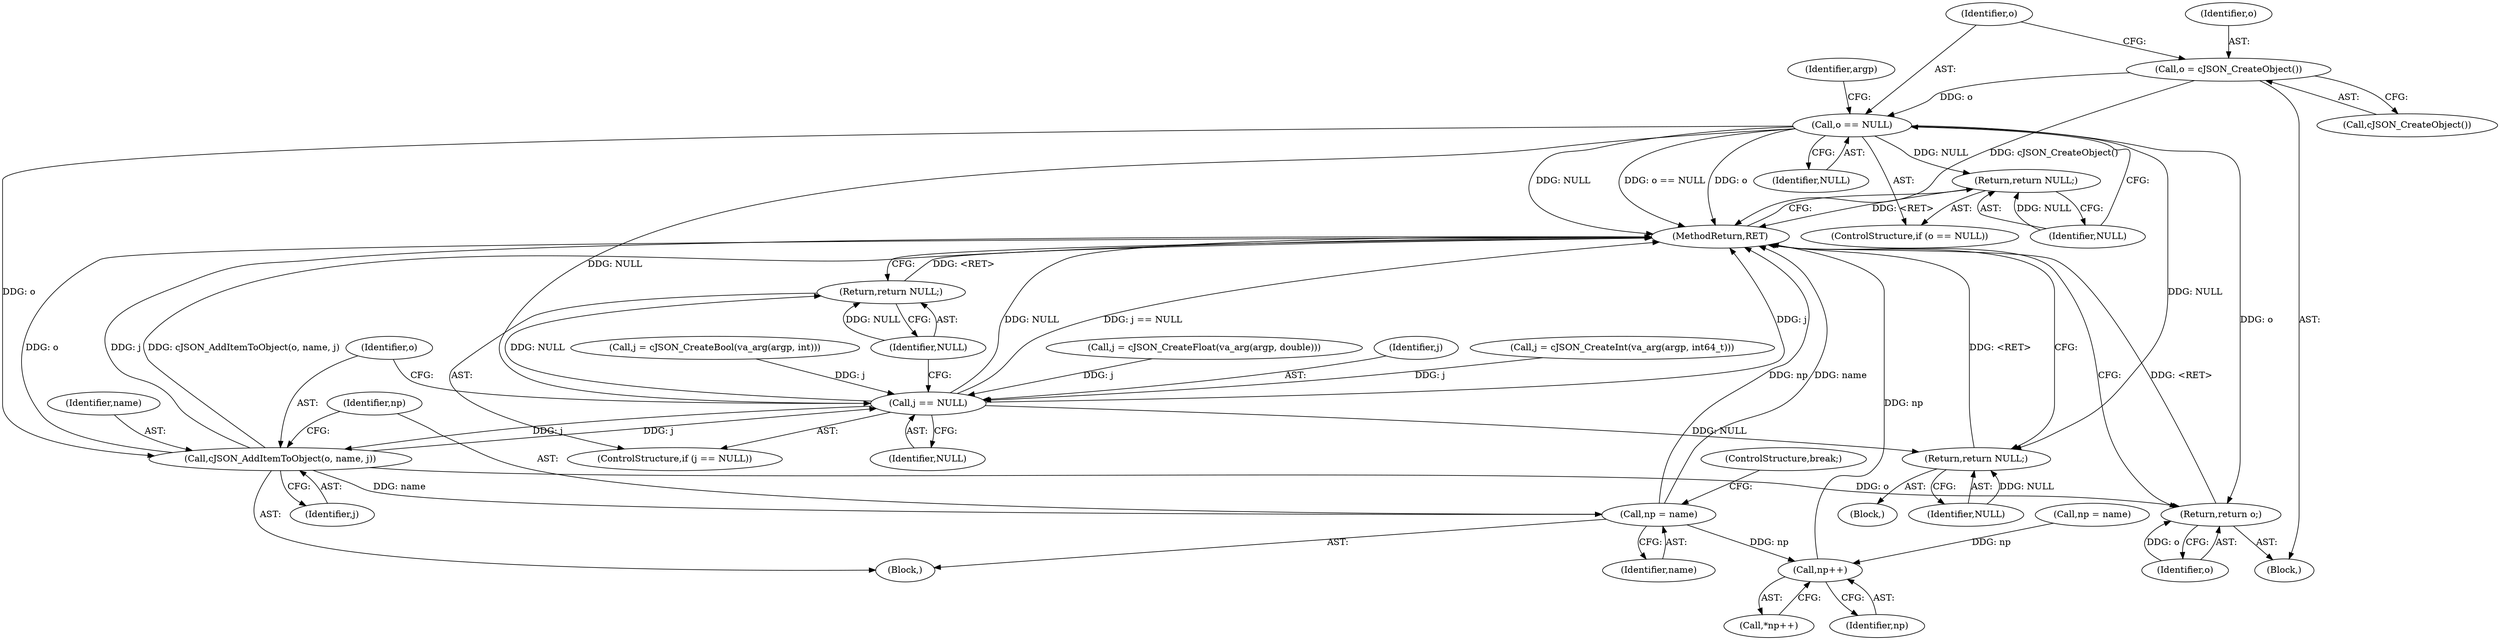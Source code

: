 digraph "0_iperf_91f2fa59e8ed80dfbf400add0164ee0e508e412a_52@pointer" {
"1000113" [label="(Call,o == NULL)"];
"1000109" [label="(Call,o = cJSON_CreateObject())"];
"1000116" [label="(Return,return NULL;)"];
"1000181" [label="(Return,return NULL;)"];
"1000184" [label="(Call,j == NULL)"];
"1000187" [label="(Return,return NULL;)"];
"1000189" [label="(Call,cJSON_AddItemToObject(o, name, j))"];
"1000193" [label="(Call,np = name)"];
"1000200" [label="(Call,np++)"];
"1000207" [label="(Return,return o;)"];
"1000109" [label="(Call,o = cJSON_CreateObject())"];
"1000117" [label="(Identifier,NULL)"];
"1000155" [label="(Call,j = cJSON_CreateBool(va_arg(argp, int)))"];
"1000186" [label="(Identifier,NULL)"];
"1000116" [label="(Return,return NULL;)"];
"1000208" [label="(Identifier,o)"];
"1000181" [label="(Return,return NULL;)"];
"1000184" [label="(Call,j == NULL)"];
"1000119" [label="(Identifier,argp)"];
"1000191" [label="(Identifier,name)"];
"1000121" [label="(Call,np = name)"];
"1000183" [label="(ControlStructure,if (j == NULL))"];
"1000110" [label="(Identifier,o)"];
"1000194" [label="(Identifier,np)"];
"1000153" [label="(Block,)"];
"1000190" [label="(Identifier,o)"];
"1000102" [label="(Block,)"];
"1000111" [label="(Call,cJSON_CreateObject())"];
"1000112" [label="(ControlStructure,if (o == NULL))"];
"1000114" [label="(Identifier,o)"];
"1000171" [label="(Call,j = cJSON_CreateFloat(va_arg(argp, double)))"];
"1000193" [label="(Call,np = name)"];
"1000185" [label="(Identifier,j)"];
"1000200" [label="(Call,np++)"];
"1000182" [label="(Identifier,NULL)"];
"1000209" [label="(MethodReturn,RET)"];
"1000189" [label="(Call,cJSON_AddItemToObject(o, name, j))"];
"1000207" [label="(Return,return o;)"];
"1000195" [label="(Identifier,name)"];
"1000138" [label="(Block,)"];
"1000192" [label="(Identifier,j)"];
"1000113" [label="(Call,o == NULL)"];
"1000199" [label="(Call,*np++)"];
"1000196" [label="(ControlStructure,break;)"];
"1000115" [label="(Identifier,NULL)"];
"1000187" [label="(Return,return NULL;)"];
"1000188" [label="(Identifier,NULL)"];
"1000201" [label="(Identifier,np)"];
"1000163" [label="(Call,j = cJSON_CreateInt(va_arg(argp, int64_t)))"];
"1000113" -> "1000112"  [label="AST: "];
"1000113" -> "1000115"  [label="CFG: "];
"1000114" -> "1000113"  [label="AST: "];
"1000115" -> "1000113"  [label="AST: "];
"1000117" -> "1000113"  [label="CFG: "];
"1000119" -> "1000113"  [label="CFG: "];
"1000113" -> "1000209"  [label="DDG: o"];
"1000113" -> "1000209"  [label="DDG: NULL"];
"1000113" -> "1000209"  [label="DDG: o == NULL"];
"1000109" -> "1000113"  [label="DDG: o"];
"1000113" -> "1000116"  [label="DDG: NULL"];
"1000113" -> "1000181"  [label="DDG: NULL"];
"1000113" -> "1000184"  [label="DDG: NULL"];
"1000113" -> "1000189"  [label="DDG: o"];
"1000113" -> "1000207"  [label="DDG: o"];
"1000109" -> "1000102"  [label="AST: "];
"1000109" -> "1000111"  [label="CFG: "];
"1000110" -> "1000109"  [label="AST: "];
"1000111" -> "1000109"  [label="AST: "];
"1000114" -> "1000109"  [label="CFG: "];
"1000109" -> "1000209"  [label="DDG: cJSON_CreateObject()"];
"1000116" -> "1000112"  [label="AST: "];
"1000116" -> "1000117"  [label="CFG: "];
"1000117" -> "1000116"  [label="AST: "];
"1000209" -> "1000116"  [label="CFG: "];
"1000116" -> "1000209"  [label="DDG: <RET>"];
"1000117" -> "1000116"  [label="DDG: NULL"];
"1000181" -> "1000153"  [label="AST: "];
"1000181" -> "1000182"  [label="CFG: "];
"1000182" -> "1000181"  [label="AST: "];
"1000209" -> "1000181"  [label="CFG: "];
"1000181" -> "1000209"  [label="DDG: <RET>"];
"1000182" -> "1000181"  [label="DDG: NULL"];
"1000184" -> "1000181"  [label="DDG: NULL"];
"1000184" -> "1000183"  [label="AST: "];
"1000184" -> "1000186"  [label="CFG: "];
"1000185" -> "1000184"  [label="AST: "];
"1000186" -> "1000184"  [label="AST: "];
"1000188" -> "1000184"  [label="CFG: "];
"1000190" -> "1000184"  [label="CFG: "];
"1000184" -> "1000209"  [label="DDG: j"];
"1000184" -> "1000209"  [label="DDG: NULL"];
"1000184" -> "1000209"  [label="DDG: j == NULL"];
"1000163" -> "1000184"  [label="DDG: j"];
"1000171" -> "1000184"  [label="DDG: j"];
"1000155" -> "1000184"  [label="DDG: j"];
"1000189" -> "1000184"  [label="DDG: j"];
"1000184" -> "1000187"  [label="DDG: NULL"];
"1000184" -> "1000189"  [label="DDG: j"];
"1000187" -> "1000183"  [label="AST: "];
"1000187" -> "1000188"  [label="CFG: "];
"1000188" -> "1000187"  [label="AST: "];
"1000209" -> "1000187"  [label="CFG: "];
"1000187" -> "1000209"  [label="DDG: <RET>"];
"1000188" -> "1000187"  [label="DDG: NULL"];
"1000189" -> "1000138"  [label="AST: "];
"1000189" -> "1000192"  [label="CFG: "];
"1000190" -> "1000189"  [label="AST: "];
"1000191" -> "1000189"  [label="AST: "];
"1000192" -> "1000189"  [label="AST: "];
"1000194" -> "1000189"  [label="CFG: "];
"1000189" -> "1000209"  [label="DDG: o"];
"1000189" -> "1000209"  [label="DDG: cJSON_AddItemToObject(o, name, j)"];
"1000189" -> "1000209"  [label="DDG: j"];
"1000189" -> "1000193"  [label="DDG: name"];
"1000189" -> "1000207"  [label="DDG: o"];
"1000193" -> "1000138"  [label="AST: "];
"1000193" -> "1000195"  [label="CFG: "];
"1000194" -> "1000193"  [label="AST: "];
"1000195" -> "1000193"  [label="AST: "];
"1000196" -> "1000193"  [label="CFG: "];
"1000193" -> "1000209"  [label="DDG: np"];
"1000193" -> "1000209"  [label="DDG: name"];
"1000193" -> "1000200"  [label="DDG: np"];
"1000200" -> "1000199"  [label="AST: "];
"1000200" -> "1000201"  [label="CFG: "];
"1000201" -> "1000200"  [label="AST: "];
"1000199" -> "1000200"  [label="CFG: "];
"1000200" -> "1000209"  [label="DDG: np"];
"1000121" -> "1000200"  [label="DDG: np"];
"1000207" -> "1000102"  [label="AST: "];
"1000207" -> "1000208"  [label="CFG: "];
"1000208" -> "1000207"  [label="AST: "];
"1000209" -> "1000207"  [label="CFG: "];
"1000207" -> "1000209"  [label="DDG: <RET>"];
"1000208" -> "1000207"  [label="DDG: o"];
}
